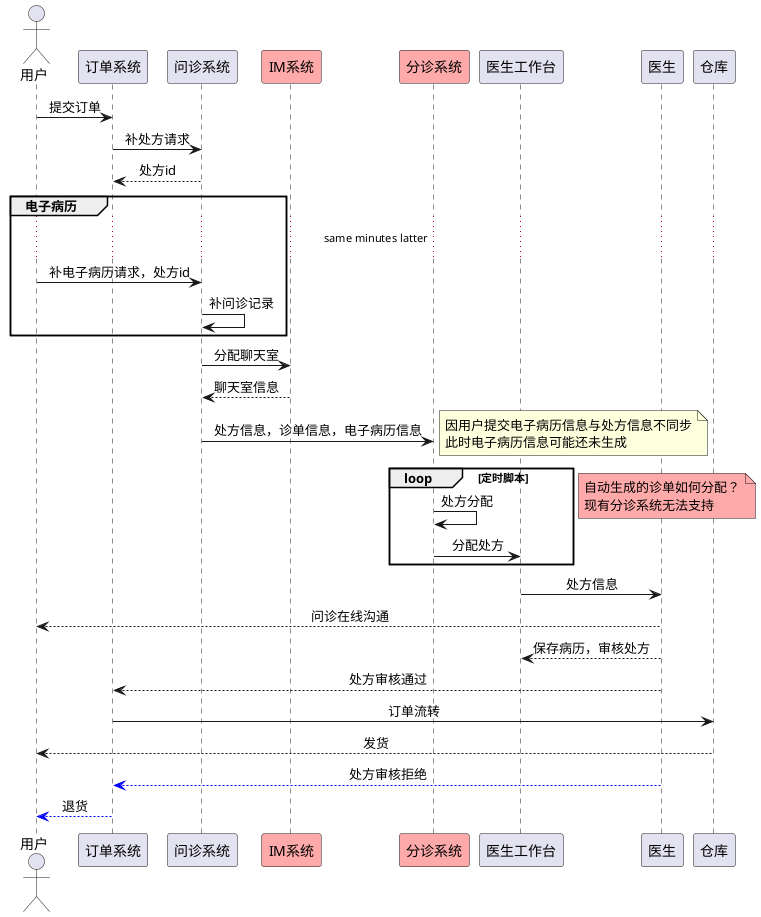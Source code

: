 @startuml
actor 用户
skinparam sequenceMessageAlign center

用户 -> 订单系统: 提交订单

订单系统 -> 问诊系统: 补处方请求
问诊系统 --> 订单系统: 处方id

group 电子病历
...same minutes latter...
用户 -> 问诊系统: 补电子病历请求，处方id
问诊系统 -> 问诊系统: 补问诊记录
end
participant IM系统 #FFAAAA
问诊系统 -> IM系统: 分配聊天室
问诊系统 <-- IM系统: 聊天室信息

participant 分诊系统 #FFAAAA
问诊系统 -> 分诊系统: 处方信息，诊单信息，电子病历信息
note right
因用户提交电子病历信息与处方信息不同步
此时电子病历信息可能还未生成
end note
loop 定时脚本
    分诊系统 ->分诊系统: 处方分配
    分诊系统 -> 医生工作台: 分配处方
end
note left #FFAAAA
自动生成的诊单如何分配？
现有分诊系统无法支持
end note

医生工作台 -> 医生: 处方信息
医生 --> 用户: 问诊在线沟通

医生工作台 <-- 医生: 保存病历，审核处方

医生 --> 订单系统: 处方审核通过
订单系统 ->仓库: 订单流转
仓库 --> 用户: 发货
医生 --[#0000FF]> 订单系统: 处方审核拒绝
订单系统--[#0000FF]> 用户: 退货


@enduml